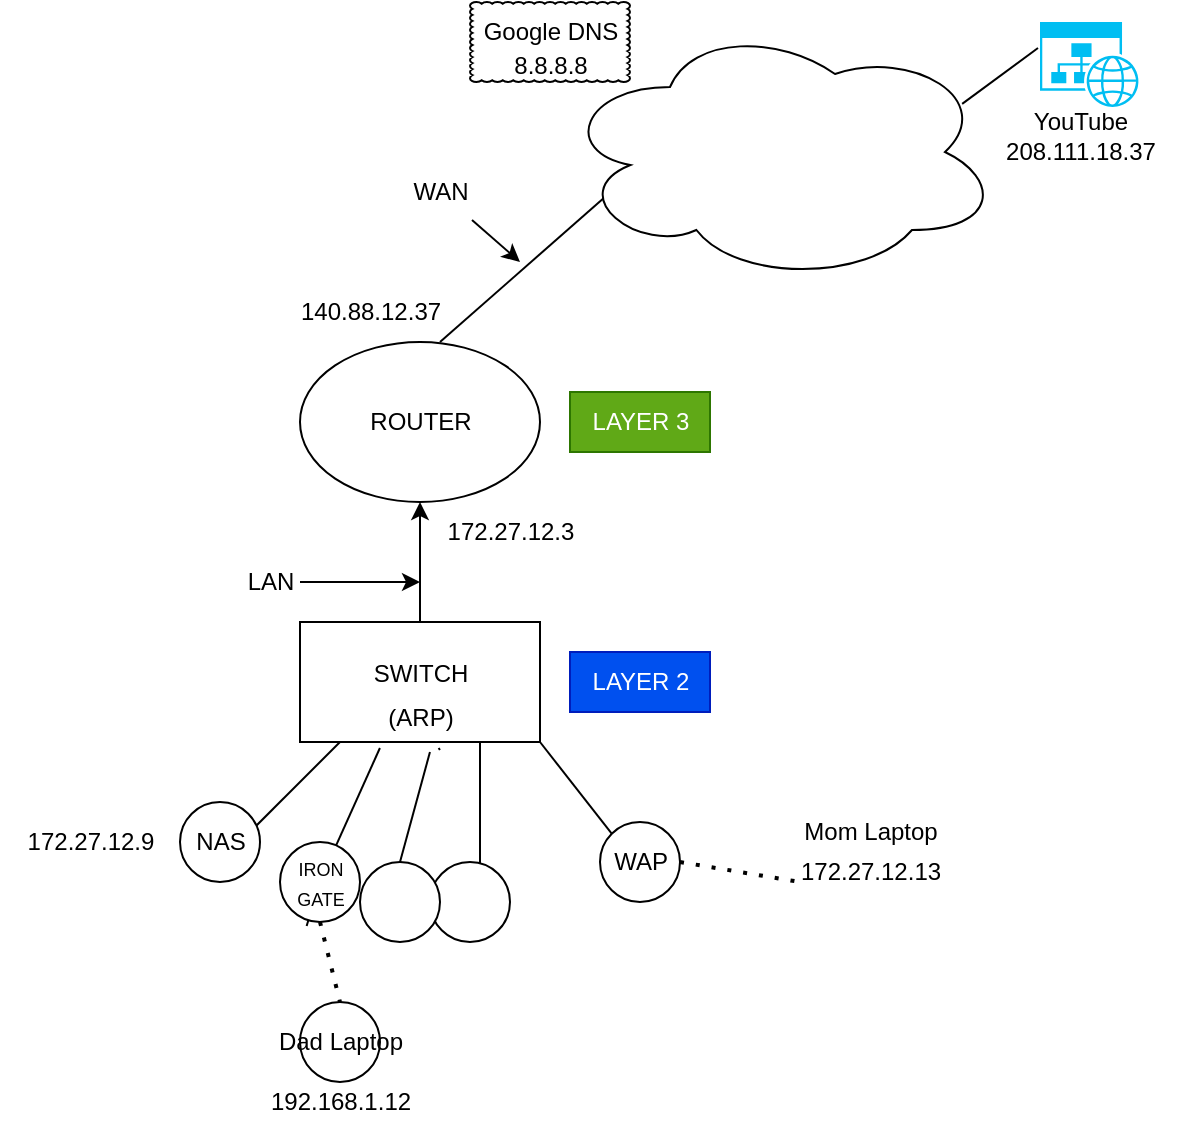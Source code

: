 <mxfile version="28.2.3">
  <diagram name="Page-1" id="GOzAeb2YR54K011LflTM">
    <mxGraphModel dx="946" dy="1709" grid="1" gridSize="10" guides="1" tooltips="1" connect="1" arrows="1" fold="1" page="1" pageScale="1" pageWidth="850" pageHeight="1100" math="0" shadow="0">
      <root>
        <mxCell id="0" />
        <mxCell id="1" parent="0" />
        <mxCell id="nIDenRsg56QTQGyNa-1a-1" value="" style="ellipse;whiteSpace=wrap;html=1;" parent="1" vertex="1">
          <mxGeometry x="360" y="110" width="120" height="80" as="geometry" />
        </mxCell>
        <mxCell id="nIDenRsg56QTQGyNa-1a-12" value="" style="edgeStyle=orthogonalEdgeStyle;rounded=0;orthogonalLoop=1;jettySize=auto;html=1;" parent="1" source="nIDenRsg56QTQGyNa-1a-3" target="nIDenRsg56QTQGyNa-1a-1" edge="1">
          <mxGeometry relative="1" as="geometry" />
        </mxCell>
        <mxCell id="nIDenRsg56QTQGyNa-1a-3" value="" style="rounded=0;whiteSpace=wrap;html=1;" parent="1" vertex="1">
          <mxGeometry x="360" y="250" width="120" height="60" as="geometry" />
        </mxCell>
        <mxCell id="nIDenRsg56QTQGyNa-1a-4" value="" style="endArrow=none;html=1;rounded=0;" parent="1" edge="1">
          <mxGeometry width="50" height="50" relative="1" as="geometry">
            <mxPoint x="330" y="360" as="sourcePoint" />
            <mxPoint x="380" y="310" as="targetPoint" />
          </mxGeometry>
        </mxCell>
        <mxCell id="nIDenRsg56QTQGyNa-1a-8" value="" style="endArrow=none;html=1;rounded=0;entryX=0.333;entryY=1.05;entryDx=0;entryDy=0;entryPerimeter=0;" parent="1" source="nIDenRsg56QTQGyNa-1a-14" target="nIDenRsg56QTQGyNa-1a-3" edge="1">
          <mxGeometry width="50" height="50" relative="1" as="geometry">
            <mxPoint x="370" y="380" as="sourcePoint" />
            <mxPoint x="400" y="340" as="targetPoint" />
          </mxGeometry>
        </mxCell>
        <mxCell id="nIDenRsg56QTQGyNa-1a-9" value="" style="endArrow=none;html=1;rounded=0;entryX=0.75;entryY=1;entryDx=0;entryDy=0;" parent="1" target="nIDenRsg56QTQGyNa-1a-3" edge="1">
          <mxGeometry width="50" height="50" relative="1" as="geometry">
            <mxPoint x="450" y="390" as="sourcePoint" />
            <mxPoint x="450" y="360" as="targetPoint" />
          </mxGeometry>
        </mxCell>
        <mxCell id="nIDenRsg56QTQGyNa-1a-10" value="" style="endArrow=none;html=1;rounded=0;entryX=0.583;entryY=1.067;entryDx=0;entryDy=0;entryPerimeter=0;" parent="1" source="w-CTw1qeiZE5yqbahT1u-11" target="nIDenRsg56QTQGyNa-1a-3" edge="1">
          <mxGeometry width="50" height="50" relative="1" as="geometry">
            <mxPoint x="410" y="380" as="sourcePoint" />
            <mxPoint x="460" y="320" as="targetPoint" />
          </mxGeometry>
        </mxCell>
        <mxCell id="nIDenRsg56QTQGyNa-1a-13" value="" style="ellipse;whiteSpace=wrap;html=1;aspect=fixed;" parent="1" vertex="1">
          <mxGeometry x="300" y="340" width="40" height="40" as="geometry" />
        </mxCell>
        <mxCell id="nIDenRsg56QTQGyNa-1a-15" value="" style="endArrow=none;html=1;rounded=0;entryX=0.333;entryY=1.05;entryDx=0;entryDy=0;entryPerimeter=0;" parent="1" target="nIDenRsg56QTQGyNa-1a-14" edge="1">
          <mxGeometry width="50" height="50" relative="1" as="geometry">
            <mxPoint x="370" y="380" as="sourcePoint" />
            <mxPoint x="400" y="313" as="targetPoint" />
          </mxGeometry>
        </mxCell>
        <mxCell id="nIDenRsg56QTQGyNa-1a-14" value="" style="ellipse;whiteSpace=wrap;html=1;aspect=fixed;" parent="1" vertex="1">
          <mxGeometry x="350" y="360" width="40" height="40" as="geometry" />
        </mxCell>
        <mxCell id="nIDenRsg56QTQGyNa-1a-16" value="" style="ellipse;whiteSpace=wrap;html=1;aspect=fixed;" parent="1" vertex="1">
          <mxGeometry x="425" y="370" width="40" height="40" as="geometry" />
        </mxCell>
        <mxCell id="nIDenRsg56QTQGyNa-1a-17" value="" style="ellipse;whiteSpace=wrap;html=1;aspect=fixed;" parent="1" vertex="1">
          <mxGeometry x="390" y="370" width="40" height="40" as="geometry" />
        </mxCell>
        <mxCell id="nIDenRsg56QTQGyNa-1a-18" value="" style="ellipse;whiteSpace=wrap;html=1;aspect=fixed;" parent="1" vertex="1">
          <mxGeometry x="510" y="350" width="40" height="40" as="geometry" />
        </mxCell>
        <mxCell id="nIDenRsg56QTQGyNa-1a-20" value="" style="endArrow=none;html=1;rounded=0;entryX=0.038;entryY=0.5;entryDx=0;entryDy=0;entryPerimeter=0;" parent="1" edge="1">
          <mxGeometry width="50" height="50" relative="1" as="geometry">
            <mxPoint x="430" y="110" as="sourcePoint" />
            <mxPoint x="521.02" y="30" as="targetPoint" />
          </mxGeometry>
        </mxCell>
        <mxCell id="nIDenRsg56QTQGyNa-1a-22" value="140.88.12.37" style="text;html=1;align=center;verticalAlign=middle;resizable=0;points=[];autosize=1;strokeColor=none;fillColor=none;" parent="1" vertex="1">
          <mxGeometry x="350" y="80" width="90" height="30" as="geometry" />
        </mxCell>
        <mxCell id="nIDenRsg56QTQGyNa-1a-23" value="WAN" style="text;html=1;align=center;verticalAlign=middle;resizable=0;points=[];autosize=1;strokeColor=none;fillColor=none;" parent="1" vertex="1">
          <mxGeometry x="405" y="20" width="50" height="30" as="geometry" />
        </mxCell>
        <mxCell id="nIDenRsg56QTQGyNa-1a-24" value="WAP" style="text;html=1;align=center;verticalAlign=middle;resizable=0;points=[];autosize=1;strokeColor=none;fillColor=none;" parent="1" vertex="1">
          <mxGeometry x="505" y="355" width="50" height="30" as="geometry" />
        </mxCell>
        <mxCell id="nIDenRsg56QTQGyNa-1a-26" value="" style="endArrow=none;html=1;rounded=0;entryX=1;entryY=1;entryDx=0;entryDy=0;exitX=0;exitY=0;exitDx=0;exitDy=0;" parent="1" source="nIDenRsg56QTQGyNa-1a-18" target="nIDenRsg56QTQGyNa-1a-3" edge="1">
          <mxGeometry width="50" height="50" relative="1" as="geometry">
            <mxPoint x="527" y="354" as="sourcePoint" />
            <mxPoint x="513.333" y="330" as="targetPoint" />
          </mxGeometry>
        </mxCell>
        <mxCell id="nIDenRsg56QTQGyNa-1a-27" value="172.27.12.9" style="text;html=1;align=center;verticalAlign=middle;resizable=0;points=[];autosize=1;strokeColor=none;fillColor=none;" parent="1" vertex="1">
          <mxGeometry x="210" y="345" width="90" height="30" as="geometry" />
        </mxCell>
        <mxCell id="nIDenRsg56QTQGyNa-1a-28" value="172.27.12.3" style="text;html=1;align=center;verticalAlign=middle;resizable=0;points=[];autosize=1;strokeColor=none;fillColor=none;" parent="1" vertex="1">
          <mxGeometry x="420" y="190" width="90" height="30" as="geometry" />
        </mxCell>
        <mxCell id="nIDenRsg56QTQGyNa-1a-29" value="172.27.12.13" style="text;html=1;align=center;verticalAlign=middle;resizable=0;points=[];autosize=1;strokeColor=none;fillColor=none;" parent="1" vertex="1">
          <mxGeometry x="600" y="360" width="90" height="30" as="geometry" />
        </mxCell>
        <mxCell id="nIDenRsg56QTQGyNa-1a-31" value="" style="endArrow=none;dashed=1;html=1;dashPattern=1 3;strokeWidth=2;rounded=0;entryX=0.111;entryY=0.667;entryDx=0;entryDy=0;entryPerimeter=0;exitX=1;exitY=0.5;exitDx=0;exitDy=0;" parent="1" source="nIDenRsg56QTQGyNa-1a-18" target="nIDenRsg56QTQGyNa-1a-29" edge="1">
          <mxGeometry width="50" height="50" relative="1" as="geometry">
            <mxPoint x="480" y="470" as="sourcePoint" />
            <mxPoint x="530" y="420" as="targetPoint" />
          </mxGeometry>
        </mxCell>
        <mxCell id="nIDenRsg56QTQGyNa-1a-32" value="NAS" style="text;html=1;align=center;verticalAlign=middle;resizable=0;points=[];autosize=1;strokeColor=none;fillColor=none;" parent="1" vertex="1">
          <mxGeometry x="295" y="345" width="50" height="30" as="geometry" />
        </mxCell>
        <mxCell id="nIDenRsg56QTQGyNa-1a-33" value="&lt;font style=&quot;font-size: 9px;&quot;&gt;IRON&lt;/font&gt;&lt;div&gt;&lt;font style=&quot;font-size: 9px;&quot;&gt;GATE&lt;/font&gt;&lt;/div&gt;" style="text;html=1;align=center;verticalAlign=middle;resizable=0;points=[];autosize=1;strokeColor=none;fillColor=none;" parent="1" vertex="1">
          <mxGeometry x="345" y="360" width="50" height="40" as="geometry" />
        </mxCell>
        <mxCell id="nIDenRsg56QTQGyNa-1a-35" value="" style="endArrow=none;dashed=1;html=1;dashPattern=1 3;strokeWidth=2;rounded=0;exitX=0.5;exitY=1;exitDx=0;exitDy=0;entryX=0.5;entryY=0;entryDx=0;entryDy=0;" parent="1" source="nIDenRsg56QTQGyNa-1a-14" target="nIDenRsg56QTQGyNa-1a-36" edge="1">
          <mxGeometry width="50" height="50" relative="1" as="geometry">
            <mxPoint x="390" y="430" as="sourcePoint" />
            <mxPoint x="370" y="458" as="targetPoint" />
          </mxGeometry>
        </mxCell>
        <mxCell id="nIDenRsg56QTQGyNa-1a-36" value="" style="ellipse;whiteSpace=wrap;html=1;aspect=fixed;" parent="1" vertex="1">
          <mxGeometry x="360" y="440" width="40" height="40" as="geometry" />
        </mxCell>
        <mxCell id="nIDenRsg56QTQGyNa-1a-37" value="192.168.1.12" style="text;html=1;align=center;verticalAlign=middle;resizable=0;points=[];autosize=1;strokeColor=none;fillColor=none;" parent="1" vertex="1">
          <mxGeometry x="335" y="475" width="90" height="30" as="geometry" />
        </mxCell>
        <mxCell id="w-CTw1qeiZE5yqbahT1u-1" value="" style="ellipse;shape=cloud;whiteSpace=wrap;html=1;" parent="1" vertex="1">
          <mxGeometry x="490" y="-50" width="220" height="130" as="geometry" />
        </mxCell>
        <mxCell id="w-CTw1qeiZE5yqbahT1u-4" value="" style="group" parent="1" vertex="1" connectable="0">
          <mxGeometry x="440" y="-60" width="90" height="47" as="geometry" />
        </mxCell>
        <mxCell id="w-CTw1qeiZE5yqbahT1u-2" value="" style="whiteSpace=wrap;html=1;shape=mxgraph.basic.cloud_rect" parent="w-CTw1qeiZE5yqbahT1u-4" vertex="1">
          <mxGeometry x="5" width="80" height="40" as="geometry" />
        </mxCell>
        <mxCell id="w-CTw1qeiZE5yqbahT1u-3" value="Google DNS" style="text;html=1;align=center;verticalAlign=middle;resizable=0;points=[];autosize=1;strokeColor=none;fillColor=none;" parent="w-CTw1qeiZE5yqbahT1u-4" vertex="1">
          <mxGeometry width="90" height="30" as="geometry" />
        </mxCell>
        <mxCell id="nIDenRsg56QTQGyNa-1a-21" value="8.8.8.8" style="text;html=1;align=center;verticalAlign=middle;resizable=0;points=[];autosize=1;strokeColor=none;fillColor=none;" parent="w-CTw1qeiZE5yqbahT1u-4" vertex="1">
          <mxGeometry x="15" y="17" width="60" height="30" as="geometry" />
        </mxCell>
        <mxCell id="w-CTw1qeiZE5yqbahT1u-5" value="" style="verticalLabelPosition=bottom;html=1;verticalAlign=top;align=center;strokeColor=none;fillColor=#00BEF2;shape=mxgraph.azure.website_generic;pointerEvents=1;" parent="1" vertex="1">
          <mxGeometry x="730" y="-50" width="50" height="42.5" as="geometry" />
        </mxCell>
        <mxCell id="w-CTw1qeiZE5yqbahT1u-6" value="YouTube&lt;div&gt;208.111.18.37&lt;/div&gt;" style="text;html=1;align=center;verticalAlign=middle;resizable=0;points=[];autosize=1;strokeColor=none;fillColor=none;" parent="1" vertex="1">
          <mxGeometry x="700" y="-13" width="100" height="40" as="geometry" />
        </mxCell>
        <mxCell id="w-CTw1qeiZE5yqbahT1u-8" value="" style="endArrow=none;html=1;rounded=0;entryX=-0.02;entryY=0.306;entryDx=0;entryDy=0;entryPerimeter=0;exitX=0.914;exitY=0.315;exitDx=0;exitDy=0;exitPerimeter=0;" parent="1" source="w-CTw1qeiZE5yqbahT1u-1" target="w-CTw1qeiZE5yqbahT1u-5" edge="1">
          <mxGeometry width="50" height="50" relative="1" as="geometry">
            <mxPoint x="650" y="-30" as="sourcePoint" />
            <mxPoint x="700" y="-80" as="targetPoint" />
          </mxGeometry>
        </mxCell>
        <mxCell id="w-CTw1qeiZE5yqbahT1u-9" value="ROUTER" style="text;html=1;align=center;verticalAlign=middle;resizable=0;points=[];autosize=1;strokeColor=none;fillColor=none;" parent="1" vertex="1">
          <mxGeometry x="385" y="135" width="70" height="30" as="geometry" />
        </mxCell>
        <mxCell id="w-CTw1qeiZE5yqbahT1u-10" value="SWITCH" style="text;html=1;align=center;verticalAlign=middle;resizable=0;points=[];autosize=1;strokeColor=none;fillColor=none;" parent="1" vertex="1">
          <mxGeometry x="385" y="261" width="70" height="30" as="geometry" />
        </mxCell>
        <mxCell id="w-CTw1qeiZE5yqbahT1u-12" value="" style="endArrow=none;html=1;rounded=0;entryX=0.583;entryY=1.067;entryDx=0;entryDy=0;entryPerimeter=0;" parent="1" target="w-CTw1qeiZE5yqbahT1u-11" edge="1">
          <mxGeometry width="50" height="50" relative="1" as="geometry">
            <mxPoint x="410" y="370" as="sourcePoint" />
            <mxPoint x="430" y="314" as="targetPoint" />
          </mxGeometry>
        </mxCell>
        <mxCell id="w-CTw1qeiZE5yqbahT1u-11" value="(ARP)" style="text;html=1;align=center;verticalAlign=middle;resizable=0;points=[];autosize=1;strokeColor=none;fillColor=none;" parent="1" vertex="1">
          <mxGeometry x="390" y="283" width="60" height="30" as="geometry" />
        </mxCell>
        <mxCell id="w-CTw1qeiZE5yqbahT1u-13" value="LAYER 2" style="text;html=1;align=center;verticalAlign=middle;resizable=0;points=[];autosize=1;strokeColor=#001DBC;fillColor=#0050ef;fontColor=#ffffff;" parent="1" vertex="1">
          <mxGeometry x="495" y="265" width="70" height="30" as="geometry" />
        </mxCell>
        <mxCell id="w-CTw1qeiZE5yqbahT1u-14" value="LAYER 3" style="text;html=1;align=center;verticalAlign=middle;resizable=0;points=[];autosize=1;strokeColor=#2D7600;fillColor=#60a917;fontColor=#ffffff;" parent="1" vertex="1">
          <mxGeometry x="495" y="135" width="70" height="30" as="geometry" />
        </mxCell>
        <mxCell id="w-CTw1qeiZE5yqbahT1u-15" value="" style="endArrow=classic;html=1;rounded=0;" parent="1" edge="1">
          <mxGeometry width="50" height="50" relative="1" as="geometry">
            <mxPoint x="360" y="230" as="sourcePoint" />
            <mxPoint x="420" y="230" as="targetPoint" />
          </mxGeometry>
        </mxCell>
        <mxCell id="w-CTw1qeiZE5yqbahT1u-16" value="LAN" style="text;html=1;align=center;verticalAlign=middle;resizable=0;points=[];autosize=1;strokeColor=none;fillColor=none;" parent="1" vertex="1">
          <mxGeometry x="320" y="215" width="50" height="30" as="geometry" />
        </mxCell>
        <mxCell id="w-CTw1qeiZE5yqbahT1u-17" value="" style="endArrow=classic;html=1;rounded=0;exitX=0.82;exitY=0.967;exitDx=0;exitDy=0;exitPerimeter=0;" parent="1" source="nIDenRsg56QTQGyNa-1a-23" edge="1">
          <mxGeometry width="50" height="50" relative="1" as="geometry">
            <mxPoint x="400" y="60" as="sourcePoint" />
            <mxPoint x="470" y="70" as="targetPoint" />
          </mxGeometry>
        </mxCell>
        <mxCell id="3YLQpv7GKlu6UAiUFmqR-1" value="Mom Laptop" style="text;html=1;align=center;verticalAlign=middle;resizable=0;points=[];autosize=1;strokeColor=none;fillColor=none;" vertex="1" parent="1">
          <mxGeometry x="600" y="340" width="90" height="30" as="geometry" />
        </mxCell>
        <mxCell id="3YLQpv7GKlu6UAiUFmqR-2" value="Dad Laptop" style="text;html=1;align=center;verticalAlign=middle;resizable=0;points=[];autosize=1;strokeColor=none;fillColor=none;" vertex="1" parent="1">
          <mxGeometry x="335" y="445" width="90" height="30" as="geometry" />
        </mxCell>
      </root>
    </mxGraphModel>
  </diagram>
</mxfile>
